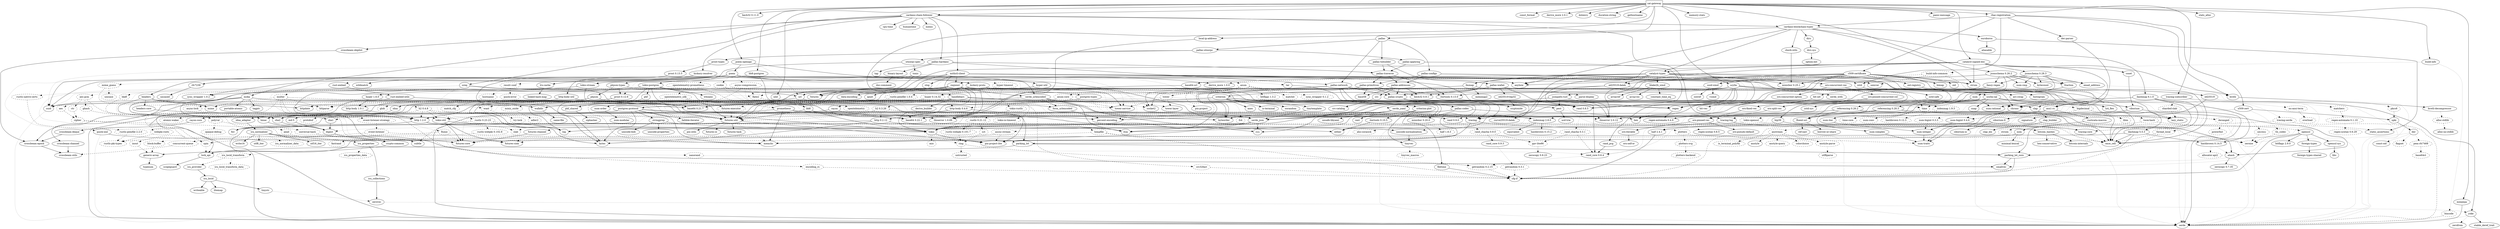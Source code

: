 digraph {
    0 [ label = "cat-gateway" shape = box]
    1 [ label = "anyhow" ]
    2 [ label = "base64 0.22.1" ]
    3 [ label = "bb8" ]
    4 [ label = "bb8-postgres" ]
    5 [ label = "bech32 0.11.0" ]
    6 [ label = "blake2b_simd" ]
    7 [ label = "build-info" ]
    8 [ label = "bytes" ]
    9 [ label = "c509-certificate" ]
    10 [ label = "cardano-blockchain-types" ]
    11 [ label = "cardano-chain-follower" ]
    12 [ label = "catalyst-signed-doc" ]
    13 [ label = "catalyst-types" ]
    14 [ label = "chrono" ]
    15 [ label = "clap" ]
    16 [ label = "const_format" ]
    17 [ label = "cpu-time" ]
    18 [ label = "crossbeam-skiplist" ]
    19 [ label = "dashmap 6.1.0" ]
    20 [ label = "derive_more 2.0.1" ]
    21 [ label = "dotenvy" ]
    22 [ label = "duration-string" ]
    23 [ label = "ed25519-dalek" ]
    24 [ label = "futures" ]
    25 [ label = "gethostname" ]
    26 [ label = "handlebars" ]
    27 [ label = "hex" ]
    28 [ label = "jsonschema 0.26.2" ]
    29 [ label = "local-ip-address" ]
    30 [ label = "memory-stats" ]
    31 [ label = "mime" ]
    32 [ label = "minijinja" ]
    33 [ label = "moka" ]
    34 [ label = "num-bigint 0.4.6" ]
    35 [ label = "num-traits" ]
    36 [ label = "oid-registry" ]
    37 [ label = "openssl" ]
    38 [ label = "pallas" ]
    39 [ label = "pallas-traverse" ]
    40 [ label = "panic-message" ]
    41 [ label = "poem" ]
    42 [ label = "poem-openapi" ]
    43 [ label = "prometheus" ]
    44 [ label = "rand 0.8.5" ]
    45 [ label = "rayon" ]
    46 [ label = "rbac-registration" ]
    47 [ label = "regex" ]
    48 [ label = "rust-embed" ]
    49 [ label = "scylla" ]
    50 [ label = "serde" ]
    51 [ label = "serde_json" ]
    52 [ label = "stats_alloc" ]
    53 [ label = "strum" ]
    54 [ label = "thiserror 1.0.69" ]
    55 [ label = "tokio" ]
    56 [ label = "tokio-postgres" ]
    57 [ label = "tracing" ]
    58 [ label = "tracing-subscriber" ]
    59 [ label = "ulid" ]
    60 [ label = "url" ]
    61 [ label = "uuid" ]
    62 [ label = "x509-cert" ]
    63 [ label = "futures-util" ]
    64 [ label = "parking_lot" ]
    65 [ label = "arrayref" ]
    66 [ label = "arrayvec" ]
    67 [ label = "constant_time_eq" ]
    68 [ label = "bincode" style = dashed]
    69 [ label = "build-info-common" style = dashed]
    70 [ label = "asn1-rs" ]
    71 [ label = "bimap" ]
    72 [ label = "minicbor 0.25.1" ]
    73 [ label = "oid" ]
    74 [ label = "once_cell" ]
    75 [ label = "thiserror 2.0.12" ]
    76 [ label = "cbork-utils" ]
    77 [ label = "dirs" ]
    78 [ label = "ouroboros" ]
    79 [ label = "crossbeam-channel" ]
    80 [ label = "crossbeam-epoch" ]
    81 [ label = "hickory-resolver" ]
    82 [ label = "http 1.2.0" ]
    83 [ label = "humantime" ]
    84 [ label = "memx" ]
    85 [ label = "mithril-client" ]
    86 [ label = "pallas-crypto" ]
    87 [ label = "pallas-hardano" ]
    88 [ label = "tar" ]
    89 [ label = "tracing-log" ]
    90 [ label = "ureq" ]
    91 [ label = "zstd" ]
    92 [ label = "brotli" ]
    93 [ label = "coset" ]
    94 [ label = "jsonpath-rust" ]
    95 [ label = "jsonschema 0.28.3" ]
    96 [ label = "base64-url" ]
    97 [ label = "fluent-uri" ]
    98 [ label = "fmmap" ]
    99 [ label = "orx-concurrent-vec" ]
    100 [ label = "clap_builder" ]
    101 [ label = "crossbeam-utils" ]
    102 [ label = "cfg-if" ]
    103 [ label = "hashbrown 0.14.5" ]
    104 [ label = "lock_api" ]
    105 [ label = "parking_lot_core" ]
    106 [ label = "curve25519-dalek" ]
    107 [ label = "ed25519" ]
    108 [ label = "rand_core 0.6.4" ]
    109 [ label = "sha2" ]
    110 [ label = "subtle" ]
    111 [ label = "zeroize" style = dashed]
    112 [ label = "futures-channel" ]
    113 [ label = "futures-core" ]
    114 [ label = "futures-executor" style = dashed]
    115 [ label = "futures-io" ]
    116 [ label = "futures-sink" ]
    117 [ label = "futures-task" ]
    118 [ label = "derive_builder" ]
    119 [ label = "log" ]
    120 [ label = "num-order" ]
    121 [ label = "pest" ]
    122 [ label = "ahash" ]
    123 [ label = "bytecount" ]
    124 [ label = "email_address" ]
    125 [ label = "fancy-regex" ]
    126 [ label = "fraction" ]
    127 [ label = "idna" ]
    128 [ label = "itoa" ]
    129 [ label = "num-cmp" ]
    130 [ label = "percent-encoding" ]
    131 [ label = "referencing 0.26.2" ]
    132 [ label = "regex-syntax 0.8.5" ]
    133 [ label = "reqwest" ]
    134 [ label = "uuid-simd" ]
    135 [ label = "async-lock" style = dashed]
    136 [ label = "event-listener" style = dashed]
    137 [ label = "portable-atomic" ]
    138 [ label = "smallvec" ]
    139 [ label = "tagptr" ]
    140 [ label = "num-integer" ]
    141 [ label = "bitflags 2.9.0" ]
    142 [ label = "foreign-types" ]
    143 [ label = "libc" ]
    144 [ label = "openssl-sys" ]
    145 [ label = "pallas-addresses" ]
    146 [ label = "pallas-codec" ]
    147 [ label = "pallas-configs" ]
    148 [ label = "pallas-network" ]
    149 [ label = "pallas-primitives" ]
    150 [ label = "pallas-txbuilder" ]
    151 [ label = "pallas-utxorpc" ]
    152 [ label = "itertools 0.13.0" ]
    153 [ label = "async-compression" style = dashed]
    154 [ label = "cookie" style = dashed]
    155 [ label = "headers" ]
    156 [ label = "http-body-util" ]
    157 [ label = "hyper 1.6.0" ]
    158 [ label = "hyper-util" ]
    159 [ label = "mime_guess" style = dashed]
    160 [ label = "multer" style = dashed]
    161 [ label = "opentelemetry" style = dashed]
    162 [ label = "opentelemetry-prometheus" style = dashed]
    163 [ label = "pin-project-lite" ]
    164 [ label = "quick-xml" ]
    165 [ label = "rfc7239" ]
    166 [ label = "serde_urlencoded" ]
    167 [ label = "serde_yaml" ]
    168 [ label = "sync_wrapper 1.0.2" ]
    169 [ label = "tempfile" style = dashed]
    170 [ label = "time" style = dashed]
    171 [ label = "tokio-stream" ]
    172 [ label = "tokio-util" ]
    173 [ label = "wildmatch" ]
    174 [ label = "derive_more 1.0.0" ]
    175 [ label = "indexmap 2.8.0" ]
    176 [ label = "fnv" ]
    177 [ label = "lazy_static" ]
    178 [ label = "memchr" ]
    179 [ label = "protobuf" style = dashed]
    180 [ label = "rand_chacha 0.3.1" style = dashed]
    181 [ label = "either" ]
    182 [ label = "rayon-core" ]
    183 [ label = "der-parser" ]
    184 [ label = "aho-corasick" style = dashed]
    185 [ label = "regex-automata 0.4.9" ]
    186 [ label = "rust-embed-utils" ]
    187 [ label = "walkdir" ]
    188 [ label = "arc-swap" ]
    189 [ label = "byteorder" ]
    190 [ label = "dashmap 5.5.3" ]
    191 [ label = "histogram" ]
    192 [ label = "lz4_flex" ]
    193 [ label = "rand_pcg" ]
    194 [ label = "scylla-cql" ]
    195 [ label = "snap" ]
    196 [ label = "socket2" ]
    197 [ label = "tokio-openssl" style = dashed]
    198 [ label = "ryu" ]
    199 [ label = "mio" style = dashed]
    200 [ label = "fallible-iterator" ]
    201 [ label = "phf" ]
    202 [ label = "postgres-protocol" ]
    203 [ label = "postgres-types" ]
    204 [ label = "rand 0.9.0" ]
    205 [ label = "whoami" ]
    206 [ label = "tracing-core" ]
    207 [ label = "matchers" style = dashed]
    208 [ label = "nu-ansi-term" style = dashed]
    209 [ label = "sharded-slab" style = dashed]
    210 [ label = "thread_local" style = dashed]
    211 [ label = "tracing-serde" style = dashed]
    212 [ label = "form_urlencoded" ]
    213 [ label = "const-oid" ]
    214 [ label = "der" ]
    215 [ label = "sha1" ]
    216 [ label = "signature" ]
    217 [ label = "spki" ]
    218 [ label = "tls_codec" style = dashed]
    219 [ label = "pin-utils" ]
    220 [ label = "slab" style = dashed]
    221 [ label = "semver" ]
    222 [ label = "nom" ]
    223 [ label = "rusticata-macros" ]
    224 [ label = "half 2.4.1" ]
    225 [ label = "dirs-sys" ]
    226 [ label = "aliasable" ]
    227 [ label = "static_assertions" ]
    228 [ label = "hickory-proto" ]
    229 [ label = "lru-cache" ]
    230 [ label = "resolv-conf" style = dashed]
    231 [ label = "rustls 0.21.12" style = dashed]
    232 [ label = "tokio-rustls" style = dashed]
    233 [ label = "flate2" style = dashed]
    234 [ label = "flume" style = dashed]
    235 [ label = "slog" ]
    236 [ label = "cryptoxide" ]
    237 [ label = "binary-layout" ]
    238 [ label = "tap" ]
    239 [ label = "filetime" ]
    240 [ label = "rustls 0.23.23" style = dashed]
    241 [ label = "rustls-native-certs" style = dashed]
    242 [ label = "rustls-pki-types" style = dashed]
    243 [ label = "webpki-roots" style = dashed]
    244 [ label = "zstd-safe" ]
    245 [ label = "alloc-no-stdlib" ]
    246 [ label = "alloc-stdlib" style = dashed]
    247 [ label = "brotli-decompressor" ]
    248 [ label = "ciborium" ]
    249 [ label = "ciborium-io" ]
    250 [ label = "referencing 0.28.3" ]
    251 [ label = "borrow-or-share" ]
    252 [ label = "ref-cast" ]
    253 [ label = "fs4" style = dashed]
    254 [ label = "memmap2" ]
    255 [ label = "parse-display" ]
    256 [ label = "orx-concurrent-option" ]
    257 [ label = "orx-fixed-vec" ]
    258 [ label = "orx-pinned-concurrent-col" ]
    259 [ label = "orx-pinned-vec" ]
    260 [ label = "orx-pseudo-default" ]
    261 [ label = "orx-split-vec" ]
    262 [ label = "anstream" style = dashed]
    263 [ label = "anstyle" ]
    264 [ label = "clap_lex" ]
    265 [ label = "strsim" style = dashed]
    266 [ label = "allocator-api2" style = dashed]
    267 [ label = "scopeguard" ]
    268 [ label = "digest" ]
    269 [ label = "pkcs8" style = dashed]
    270 [ label = "getrandom 0.2.15" style = dashed]
    271 [ label = "num-modular" ]
    272 [ label = "ucd-trie" ]
    273 [ label = "zerocopy 0.7.35" ]
    274 [ label = "bit-set" ]
    275 [ label = "num" ]
    276 [ label = "idna_adapter" ]
    277 [ label = "utf8_iter" ]
    278 [ label = "tower-service" ]
    279 [ label = "outref" ]
    280 [ label = "vsimd" ]
    281 [ label = "event-listener-strategy" style = dashed]
    282 [ label = "concurrent-queue" style = dashed]
    283 [ label = "foreign-types-shared" ]
    284 [ label = "base58" ]
    285 [ label = "bech32 0.9.1" ]
    286 [ label = "crc" ]
    287 [ label = "minicbor 0.20.0" ]
    288 [ label = "num-rational" ]
    289 [ label = "serde_with" ]
    290 [ label = "criterion" ]
    291 [ label = "pallas-wallet" ]
    292 [ label = "pallas-applying" ]
    293 [ label = "prost-types" ]
    294 [ label = "utxorpc-spec" ]
    295 [ label = "aes-gcm" style = dashed]
    296 [ label = "hkdf" style = dashed]
    297 [ label = "hmac" ]
    298 [ label = "base64 0.21.7" ]
    299 [ label = "headers-core" ]
    300 [ label = "httpdate" ]
    301 [ label = "http-body 1.0.1" ]
    302 [ label = "h2 0.4.8" style = dashed]
    303 [ label = "httparse" style = dashed]
    304 [ label = "want" style = dashed]
    305 [ label = "unicase" style = dashed]
    306 [ label = "encoding_rs" style = dashed]
    307 [ label = "spin" style = dashed]
    308 [ label = "opentelemetry_sdk" style = dashed]
    309 [ label = "uncased" ]
    310 [ label = "unsafe-libyaml" ]
    311 [ label = "fastrand" style = dashed]
    312 [ label = "deranged" style = dashed]
    313 [ label = "num-conv" style = dashed]
    314 [ label = "powerfmt" style = dashed]
    315 [ label = "time-core" style = dashed]
    316 [ label = "equivalent" ]
    317 [ label = "hashbrown 0.15.2" ]
    318 [ label = "ppv-lite86" style = dashed]
    319 [ label = "crossbeam-deque" ]
    320 [ label = "same-file" ]
    321 [ label = "twox-hash" style = dashed]
    322 [ label = "bigdecimal" style = dashed]
    323 [ label = "num-bigint 0.3.3" style = dashed]
    324 [ label = "secrecy" style = dashed]
    325 [ label = "stable_deref_trait" ]
    326 [ label = "yoke" ]
    327 [ label = "phf_shared" ]
    328 [ label = "md-5" ]
    329 [ label = "stringprep" ]
    330 [ label = "rand_chacha 0.9.0" style = dashed]
    331 [ label = "rand_core 0.9.3" ]
    332 [ label = "zerocopy 0.8.23" ]
    333 [ label = "regex-automata 0.1.10" style = dashed]
    334 [ label = "overload" style = dashed]
    335 [ label = "flagset" style = dashed]
    336 [ label = "pem-rfc7468" style = dashed]
    337 [ label = "base64ct" style = dashed]
    338 [ label = "minimal-lexical" ]
    339 [ label = "option-ext" ]
    340 [ label = "data-encoding" ]
    341 [ label = "ipnet" ]
    342 [ label = "rustls-pemfile 1.0.4" style = dashed]
    343 [ label = "tinyvec" ]
    344 [ label = "linked-hash-map" ]
    345 [ label = "hostname" style = dashed]
    346 [ label = "quick-error" style = dashed]
    347 [ label = "ring" style = dashed]
    348 [ label = "rustls-webpki 0.101.7" style = dashed]
    349 [ label = "sct" style = dashed]
    350 [ label = "crc32fast" style = dashed]
    351 [ label = "miniz_oxide" style = dashed]
    352 [ label = "nanorand" style = dashed]
    353 [ label = "doc-comment" ]
    354 [ label = "rustls-webpki 0.102.8" style = dashed]
    355 [ label = "rustls-pemfile 2.2.0" style = dashed]
    356 [ label = "zstd-sys" ]
    357 [ label = "ciborium-ll" ]
    358 [ label = "orx-iterable" ]
    359 [ label = "anstyle-parse" style = dashed]
    360 [ label = "anstyle-query" style = dashed]
    361 [ label = "colorchoice" style = dashed]
    362 [ label = "is_terminal_polyfill" style = dashed]
    363 [ label = "utf8parse" style = dashed]
    364 [ label = "block-buffer" style = dashed]
    365 [ label = "crypto-common" ]
    366 [ label = "bit-vec" ]
    367 [ label = "num-complex" ]
    368 [ label = "num-iter" ]
    369 [ label = "icu_normalizer" ]
    370 [ label = "icu_properties" ]
    371 [ label = "crc-catalog" ]
    372 [ label = "half 1.8.3" style = dashed]
    373 [ label = "indexmap 1.9.3" style = dashed]
    374 [ label = "anes" ]
    375 [ label = "cast" ]
    376 [ label = "criterion-plot" ]
    377 [ label = "is-terminal" ]
    378 [ label = "itertools 0.10.5" ]
    379 [ label = "oorandom" ]
    380 [ label = "plotters" style = dashed]
    381 [ label = "tinytemplate" ]
    382 [ label = "bip39" ]
    383 [ label = "ed25519-bip32" ]
    384 [ label = "prost 0.13.5" ]
    385 [ label = "pbjson" ]
    386 [ label = "pbjson-types" ]
    387 [ label = "prost 0.12.6" ]
    388 [ label = "tonic" ]
    389 [ label = "aead" style = dashed]
    390 [ label = "aes" style = dashed]
    391 [ label = "cipher" style = dashed]
    392 [ label = "ctr" style = dashed]
    393 [ label = "ghash" style = dashed]
    394 [ label = "atomic-waker" style = dashed]
    395 [ label = "try-lock" style = dashed]
    396 [ label = "glob" style = dashed]
    397 [ label = "libm" style = dashed]
    398 [ label = "zerofrom" ]
    399 [ label = "siphasher" ]
    400 [ label = "unicode-bidi" ]
    401 [ label = "unicode-normalization" ]
    402 [ label = "unicode-properties" ]
    403 [ label = "getrandom 0.3.1" style = dashed]
    404 [ label = "regex-syntax 0.6.29" style = dashed]
    405 [ label = "tinyvec_macros" style = dashed]
    406 [ label = "match_cfg" style = dashed]
    407 [ label = "untrusted" style = dashed]
    408 [ label = "adler2" style = dashed]
    409 [ label = "orx-self-or" ]
    410 [ label = "generic-array" ]
    411 [ label = "typenum" ]
    412 [ label = "icu_collections" ]
    413 [ label = "icu_normalizer_data" style = dashed]
    414 [ label = "icu_provider" ]
    415 [ label = "utf16_iter" ]
    416 [ label = "write16" ]
    417 [ label = "zerovec" ]
    418 [ label = "icu_locid_transform" style = dashed]
    419 [ label = "icu_properties_data" style = dashed]
    420 [ label = "tinystr" ]
    421 [ label = "hashbrown 0.12.3" style = dashed]
    422 [ label = "plotters-backend" style = dashed]
    423 [ label = "plotters-svg" style = dashed]
    424 [ label = "bitcoin_hashes" ]
    425 [ label = "async-stream" style = dashed]
    426 [ label = "axum" style = dashed]
    427 [ label = "h2 0.3.26" style = dashed]
    428 [ label = "http 0.2.12" ]
    429 [ label = "http-body 0.4.6" ]
    430 [ label = "hyper 0.14.32" style = dashed]
    431 [ label = "hyper-timeout" style = dashed]
    432 [ label = "pin-project" ]
    433 [ label = "tower" style = dashed]
    434 [ label = "tower-layer" ]
    435 [ label = "inout" style = dashed]
    436 [ label = "opaque-debug" style = dashed]
    437 [ label = "polyval" style = dashed]
    438 [ label = "icu_locid" ]
    439 [ label = "writeable" ]
    440 [ label = "icu_locid_transform_data" style = dashed]
    441 [ label = "bitcoin-internals" ]
    442 [ label = "hex-conservative" ]
    443 [ label = "axum-core" style = dashed]
    444 [ label = "bitflags 1.3.2" style = dashed]
    445 [ label = "matchit" style = dashed]
    446 [ label = "sync_wrapper 0.1.2" style = dashed]
    447 [ label = "tokio-io-timeout" style = dashed]
    448 [ label = "universal-hash" style = dashed]
    449 [ label = "litemap" ]
    0 -> 4 [ ]
    0 -> 5 [ ]
    0 -> 7 [ ]
    0 -> 11 [ ]
    0 -> 12 [ ]
    0 -> 16 [ ]
    0 -> 20 [ ]
    0 -> 21 [ ]
    0 -> 22 [ ]
    0 -> 25 [ ]
    0 -> 26 [ ]
    0 -> 28 [ ]
    0 -> 29 [ ]
    0 -> 30 [ ]
    0 -> 32 [ ]
    0 -> 40 [ ]
    0 -> 42 [ ]
    0 -> 46 [ ]
    0 -> 49 [ ]
    0 -> 52 [ ]
    0 -> 58 [ ]
    0 -> 59 [ ]
    3 -> 63 [ ]
    3 -> 55 [ ]
    4 -> 3 [ ]
    4 -> 56 [ ]
    6 -> 65 [ ]
    6 -> 66 [ ]
    6 -> 67 [ ]
    7 -> 68 [ style = dotted]
    7 -> 69 [ style = dotted]
    9 -> 1 [ ]
    9 -> 71 [ ]
    9 -> 23 [ ]
    9 -> 27 [ ]
    9 -> 72 [ ]
    9 -> 73 [ ]
    9 -> 36 [ ]
    9 -> 74 [ ]
    9 -> 47 [ ]
    9 -> 53 [ ]
    9 -> 75 [ ]
    10 -> 1 [ ]
    10 -> 13 [ ]
    10 -> 76 [ ]
    10 -> 19 [ ]
    10 -> 77 [ ]
    10 -> 78 [ ]
    10 -> 38 [ ]
    10 -> 53 [ ]
    11 -> 10 [ ]
    11 -> 17 [ ]
    11 -> 18 [ ]
    11 -> 81 [ ]
    11 -> 83 [ ]
    11 -> 84 [ ]
    11 -> 85 [ ]
    11 -> 33 [ ]
    11 -> 87 [ ]
    11 -> 89 [ ]
    11 -> 90 [ ]
    12 -> 1 [ ]
    12 -> 92 [ ]
    12 -> 13 [ ]
    12 -> 15 [ ]
    12 -> 93 [ ]
    12 -> 24 [ ]
    12 -> 94 [ ]
    12 -> 95 [ ]
    12 -> 53 [ ]
    13 -> 96 [ ]
    13 -> 6 [ ]
    13 -> 14 [ ]
    13 -> 23 [ ]
    13 -> 97 [ ]
    13 -> 98 [ ]
    13 -> 72 [ ]
    13 -> 99 [ ]
    13 -> 86 [ ]
    13 -> 75 [ ]
    13 -> 57 [ ]
    13 -> 61 [ ]
    14 -> 35 [ ]
    14 -> 50 [ style = dotted]
    15 -> 100 [ ]
    18 -> 80 [ ]
    19 -> 103 [ ]
    19 -> 104 [ ]
    19 -> 74 [ ]
    19 -> 105 [ ]
    19 -> 45 [ style = dotted]
    23 -> 106 [ ]
    23 -> 107 [ ]
    23 -> 109 [ ]
    24 -> 114 [ style = dotted]
    26 -> 118 [ ]
    26 -> 119 [ ]
    26 -> 120 [ ]
    26 -> 121 [ ]
    26 -> 51 [ ]
    28 -> 123 [ ]
    28 -> 124 [ ]
    28 -> 125 [ ]
    28 -> 126 [ ]
    28 -> 129 [ ]
    28 -> 131 [ ]
    28 -> 133 [ style = dotted]
    28 -> 134 [ ]
    29 -> 54 [ ]
    32 -> 50 [ ]
    33 -> 135 [ style = dotted]
    33 -> 79 [ ]
    33 -> 80 [ ]
    33 -> 63 [ style = dotted]
    33 -> 64 [ ]
    33 -> 137 [ ]
    33 -> 139 [ ]
    33 -> 54 [ ]
    33 -> 61 [ ]
    34 -> 140 [ ]
    36 -> 70 [ ]
    37 -> 141 [ ]
    37 -> 102 [ ]
    37 -> 142 [ ]
    37 -> 74 [ ]
    37 -> 144 [ ]
    38 -> 147 [ ]
    38 -> 148 [ ]
    38 -> 150 [ ]
    38 -> 151 [ ]
    39 -> 152 [ ]
    39 -> 145 [ ]
    39 -> 149 [ ]
    41 -> 153 [ style = dotted]
    41 -> 14 [ style = dotted]
    41 -> 154 [ style = dotted]
    41 -> 155 [ ]
    41 -> 27 [ style = dotted]
    41 -> 156 [ ]
    41 -> 158 [ ]
    41 -> 159 [ style = dotted]
    41 -> 160 [ style = dotted]
    41 -> 162 [ style = dotted]
    41 -> 164 [ style = dotted]
    41 -> 47 [ ]
    41 -> 165 [ ]
    41 -> 48 [ style = dotted]
    41 -> 51 [ ]
    41 -> 166 [ ]
    41 -> 167 [ style = dotted]
    41 -> 168 [ ]
    41 -> 169 [ style = dotted]
    41 -> 171 [ style = dotted]
    41 -> 173 [ ]
    42 -> 174 [ ]
    42 -> 41 [ ]
    42 -> 60 [ style = dotted]
    42 -> 61 [ style = dotted]
    43 -> 176 [ ]
    43 -> 177 [ ]
    43 -> 178 [ ]
    43 -> 64 [ ]
    43 -> 179 [ style = dotted]
    43 -> 54 [ ]
    44 -> 180 [ style = dotted]
    45 -> 181 [ ]
    45 -> 182 [ ]
    46 -> 92 [ ]
    46 -> 9 [ ]
    46 -> 10 [ ]
    46 -> 183 [ ]
    46 -> 62 [ ]
    46 -> 91 [ ]
    47 -> 185 [ ]
    48 -> 186 [ ]
    49 -> 188 [ ]
    49 -> 2 [ style = dotted]
    49 -> 190 [ ]
    49 -> 24 [ ]
    49 -> 191 [ ]
    49 -> 152 [ ]
    49 -> 177 [ ]
    49 -> 44 [ ]
    49 -> 193 [ ]
    49 -> 194 [ ]
    49 -> 167 [ style = dotted]
    49 -> 196 [ ]
    49 -> 197 [ style = dotted]
    49 -> 57 [ ]
    49 -> 60 [ style = dotted]
    51 -> 128 [ ]
    51 -> 178 [ ]
    51 -> 198 [ ]
    51 -> 50 [ ]
    55 -> 8 [ style = dotted]
    55 -> 199 [ style = dotted]
    55 -> 64 [ style = dotted]
    55 -> 163 [ ]
    56 -> 63 [ ]
    56 -> 119 [ ]
    56 -> 130 [ ]
    56 -> 201 [ ]
    56 -> 203 [ ]
    56 -> 172 [ ]
    56 -> 205 [ ]
    57 -> 119 [ style = dotted]
    57 -> 163 [ ]
    57 -> 206 [ ]
    58 -> 207 [ style = dotted]
    58 -> 208 [ style = dotted]
    58 -> 47 [ style = dotted]
    58 -> 51 [ style = dotted]
    58 -> 209 [ style = dotted]
    58 -> 138 [ style = dotted]
    58 -> 210 [ style = dotted]
    58 -> 170 [ style = dotted]
    58 -> 57 [ style = dotted]
    58 -> 89 [ style = dotted]
    58 -> 211 [ style = dotted]
    59 -> 204 [ style = dotted]
    59 -> 61 [ style = dotted]
    60 -> 212 [ ]
    60 -> 127 [ ]
    61 -> 50 [ style = dotted]
    62 -> 215 [ style = dotted]
    62 -> 216 [ style = dotted]
    62 -> 217 [ ]
    62 -> 218 [ style = dotted]
    63 -> 112 [ style = dotted]
    63 -> 115 [ style = dotted]
    63 -> 117 [ ]
    63 -> 178 [ style = dotted]
    63 -> 163 [ ]
    63 -> 219 [ ]
    63 -> 220 [ style = dotted]
    64 -> 104 [ ]
    64 -> 105 [ ]
    68 -> 50 [ style = dashed]
    69 -> 14 [ style = dashed]
    69 -> 174 [ style = dashed]
    69 -> 221 [ style = dashed]
    70 -> 35 [ ]
    70 -> 223 [ ]
    70 -> 54 [ ]
    72 -> 224 [ style = dotted]
    76 -> 72 [ ]
    77 -> 225 [ ]
    78 -> 226 [ ]
    78 -> 227 [ ]
    79 -> 101 [ ]
    80 -> 101 [ ]
    81 -> 228 [ ]
    81 -> 229 [ ]
    81 -> 230 [ style = dotted]
    82 -> 8 [ ]
    82 -> 176 [ ]
    82 -> 128 [ ]
    85 -> 1 [ ]
    85 -> 14 [ ]
    85 -> 233 [ style = dotted]
    85 -> 234 [ style = dotted]
    85 -> 24 [ ]
    85 -> 133 [ ]
    85 -> 221 [ ]
    85 -> 235 [ ]
    85 -> 53 [ ]
    85 -> 88 [ style = dotted]
    85 -> 75 [ ]
    85 -> 55 [ ]
    85 -> 61 [ ]
    85 -> 91 [ style = dotted]
    86 -> 236 [ ]
    86 -> 146 [ ]
    86 -> 108 [ ]
    87 -> 237 [ ]
    87 -> 148 [ ]
    87 -> 39 [ ]
    87 -> 238 [ ]
    88 -> 239 [ ]
    89 -> 119 [ ]
    89 -> 206 [ ]
    90 -> 2 [ ]
    90 -> 233 [ style = dotted]
    90 -> 240 [ style = dotted]
    90 -> 241 [ style = dotted]
    90 -> 60 [ ]
    90 -> 243 [ style = dotted]
    91 -> 244 [ ]
    92 -> 247 [ ]
    93 -> 248 [ ]
    94 -> 121 [ ]
    94 -> 47 [ ]
    94 -> 51 [ ]
    95 -> 123 [ ]
    95 -> 124 [ ]
    95 -> 125 [ ]
    95 -> 126 [ ]
    95 -> 129 [ ]
    95 -> 250 [ ]
    95 -> 133 [ style = dotted]
    95 -> 134 [ ]
    96 -> 2 [ ]
    97 -> 251 [ ]
    97 -> 252 [ ]
    97 -> 50 [ style = dotted]
    98 -> 189 [ ]
    98 -> 253 [ style = dotted]
    98 -> 254 [ ]
    98 -> 255 [ ]
    99 -> 256 [ ]
    99 -> 258 [ ]
    99 -> 50 [ style = dotted]
    100 -> 262 [ style = dotted]
    100 -> 264 [ ]
    100 -> 265 [ style = dotted]
    103 -> 122 [ style = dotted]
    103 -> 266 [ style = dotted]
    104 -> 267 [ ]
    105 -> 102 [ ]
    105 -> 138 [ ]
    106 -> 268 [ style = dotted]
    106 -> 111 [ style = dotted]
    107 -> 269 [ style = dotted]
    107 -> 50 [ style = dotted]
    107 -> 216 [ ]
    108 -> 270 [ style = dotted]
    109 -> 268 [ ]
    112 -> 113 [ ]
    112 -> 116 [ style = dotted]
    114 -> 63 [ style = dashed]
    120 -> 271 [ ]
    121 -> 178 [ style = dotted]
    121 -> 75 [ style = dotted]
    121 -> 272 [ ]
    122 -> 270 [ style = dotted]
    122 -> 50 [ style = dotted]
    122 -> 273 [ ]
    124 -> 50 [ style = dotted]
    125 -> 274 [ ]
    125 -> 185 [ ]
    126 -> 177 [ style = dotted]
    126 -> 275 [ ]
    127 -> 276 [ ]
    131 -> 122 [ ]
    131 -> 97 [ ]
    131 -> 74 [ ]
    131 -> 130 [ ]
    131 -> 51 [ ]
    133 -> 2 [ ]
    133 -> 63 [ ]
    133 -> 82 [ ]
    133 -> 51 [ style = dotted]
    133 -> 166 [ ]
    133 -> 168 [ ]
    133 -> 278 [ ]
    133 -> 60 [ ]
    134 -> 279 [ ]
    134 -> 61 [ style = dotted]
    134 -> 280 [ ]
    135 -> 281 [ style = dashed]
    136 -> 282 [ style = dashed]
    136 -> 163 [ style = dashed]
    140 -> 35 [ ]
    142 -> 283 [ ]
    144 -> 143 [ ]
    145 -> 284 [ ]
    145 -> 285 [ ]
    145 -> 286 [ ]
    145 -> 86 [ ]
    146 -> 27 [ ]
    146 -> 287 [ ]
    146 -> 50 [ ]
    146 -> 54 [ ]
    147 -> 288 [ ]
    147 -> 145 [ ]
    147 -> 149 [ ]
    147 -> 289 [ ]
    148 -> 189 [ ]
    148 -> 152 [ ]
    148 -> 86 [ ]
    148 -> 44 [ ]
    148 -> 196 [ ]
    148 -> 55 [ ]
    148 -> 57 [ ]
    149 -> 284 [ ]
    149 -> 285 [ ]
    149 -> 290 [ ]
    149 -> 119 [ ]
    149 -> 86 [ ]
    150 -> 39 [ ]
    150 -> 291 [ ]
    151 -> 292 [ ]
    151 -> 293 [ ]
    151 -> 294 [ ]
    152 -> 181 [ ]
    153 -> 92 [ style = dotted]
    153 -> 233 [ style = dotted]
    153 -> 113 [ style = dashed]
    153 -> 178 [ style = dashed]
    153 -> 55 [ style = dotted]
    154 -> 295 [ style = dotted]
    154 -> 2 [ style = dotted]
    154 -> 296 [ style = dotted]
    154 -> 130 [ style = dotted]
    154 -> 44 [ style = dotted]
    154 -> 109 [ style = dotted]
    154 -> 170 [ style = dashed]
    155 -> 298 [ ]
    155 -> 299 [ ]
    155 -> 300 [ ]
    155 -> 31 [ ]
    155 -> 215 [ ]
    156 -> 63 [ ]
    156 -> 301 [ ]
    157 -> 63 [ style = dotted]
    157 -> 302 [ style = dotted]
    157 -> 301 [ ]
    157 -> 303 [ style = dotted]
    157 -> 300 [ style = dotted]
    157 -> 304 [ style = dotted]
    158 -> 157 [ ]
    158 -> 196 [ style = dotted]
    158 -> 278 [ style = dotted]
    159 -> 31 [ style = dashed]
    159 -> 305 [ style = dashed]
    160 -> 306 [ style = dashed]
    160 -> 63 [ style = dashed]
    160 -> 82 [ style = dashed]
    160 -> 303 [ style = dashed]
    160 -> 31 [ style = dashed]
    160 -> 307 [ style = dashed]
    160 -> 55 [ style = dotted]
    161 -> 113 [ style = dotted]
    161 -> 116 [ style = dotted]
    161 -> 75 [ style = dotted]
    161 -> 57 [ style = dotted]
    162 -> 308 [ style = dashed]
    162 -> 43 [ style = dashed]
    164 -> 178 [ ]
    164 -> 50 [ style = dotted]
    165 -> 309 [ ]
    166 -> 212 [ ]
    166 -> 128 [ ]
    166 -> 198 [ ]
    166 -> 50 [ ]
    167 -> 175 [ ]
    167 -> 128 [ ]
    167 -> 198 [ ]
    167 -> 310 [ ]
    168 -> 113 [ style = dotted]
    169 -> 102 [ style = dashed]
    169 -> 311 [ style = dashed]
    169 -> 74 [ style = dashed]
    170 -> 312 [ style = dashed]
    170 -> 128 [ style = dotted]
    170 -> 313 [ style = dashed]
    170 -> 315 [ style = dashed]
    171 -> 113 [ ]
    171 -> 55 [ ]
    172 -> 113 [ ]
    172 -> 116 [ ]
    172 -> 55 [ ]
    175 -> 316 [ ]
    175 -> 317 [ ]
    175 -> 50 [ style = dotted]
    180 -> 318 [ style = dashed]
    180 -> 108 [ style = dashed]
    182 -> 319 [ ]
    183 -> 70 [ ]
    184 -> 178 [ style = dotted]
    185 -> 184 [ style = dotted]
    185 -> 132 [ style = dotted]
    186 -> 109 [ ]
    186 -> 187 [ ]
    187 -> 320 [ ]
    190 -> 103 [ ]
    190 -> 104 [ ]
    190 -> 74 [ ]
    190 -> 105 [ ]
    192 -> 321 [ style = dotted]
    193 -> 108 [ ]
    194 -> 322 [ style = dotted]
    194 -> 189 [ ]
    194 -> 14 [ style = dotted]
    194 -> 192 [ ]
    194 -> 323 [ style = dotted]
    194 -> 324 [ style = dotted]
    194 -> 195 [ ]
    194 -> 75 [ ]
    194 -> 170 [ style = dotted]
    194 -> 55 [ ]
    194 -> 61 [ ]
    194 -> 326 [ ]
    197 -> 37 [ style = dashed]
    197 -> 55 [ style = dashed]
    201 -> 327 [ ]
    202 -> 2 [ ]
    202 -> 189 [ ]
    202 -> 8 [ ]
    202 -> 200 [ ]
    202 -> 297 [ ]
    202 -> 328 [ ]
    202 -> 178 [ ]
    202 -> 204 [ ]
    202 -> 109 [ ]
    202 -> 329 [ ]
    203 -> 14 [ style = dotted]
    203 -> 202 [ ]
    203 -> 51 [ style = dotted]
    203 -> 170 [ style = dotted]
    203 -> 61 [ style = dotted]
    204 -> 330 [ style = dotted]
    206 -> 74 [ style = dotted]
    207 -> 333 [ style = dashed]
    208 -> 334 [ style = dashed]
    209 -> 177 [ style = dashed]
    210 -> 102 [ style = dashed]
    210 -> 74 [ style = dashed]
    211 -> 50 [ style = dashed]
    211 -> 206 [ style = dashed]
    212 -> 130 [ ]
    214 -> 213 [ style = dotted]
    214 -> 335 [ style = dotted]
    214 -> 336 [ style = dotted]
    214 -> 111 [ style = dotted]
    215 -> 268 [ ]
    216 -> 108 [ style = dotted]
    217 -> 214 [ ]
    218 -> 111 [ style = dashed]
    221 -> 50 [ style = dotted]
    222 -> 178 [ ]
    222 -> 338 [ ]
    223 -> 222 [ ]
    224 -> 102 [ ]
    225 -> 339 [ ]
    228 -> 340 [ ]
    228 -> 63 [ ]
    228 -> 341 [ ]
    228 -> 44 [ ]
    228 -> 342 [ style = dotted]
    228 -> 54 [ ]
    228 -> 343 [ ]
    228 -> 232 [ style = dotted]
    228 -> 57 [ ]
    228 -> 60 [ ]
    229 -> 344 [ ]
    230 -> 345 [ style = dotted]
    230 -> 346 [ style = dashed]
    231 -> 119 [ style = dotted]
    231 -> 348 [ style = dashed]
    231 -> 349 [ style = dashed]
    232 -> 231 [ style = dashed]
    232 -> 55 [ style = dashed]
    233 -> 350 [ style = dashed]
    233 -> 351 [ style = dotted]
    234 -> 113 [ style = dotted]
    234 -> 116 [ style = dotted]
    234 -> 352 [ style = dotted]
    234 -> 307 [ style = dashed]
    237 -> 353 [ ]
    239 -> 102 [ ]
    240 -> 119 [ style = dotted]
    240 -> 74 [ style = dashed]
    240 -> 354 [ style = dashed]
    240 -> 110 [ style = dashed]
    240 -> 111 [ style = dashed]
    241 -> 355 [ style = dashed]
    243 -> 242 [ style = dashed]
    244 -> 356 [ ]
    246 -> 245 [ style = dashed]
    247 -> 246 [ style = dotted]
    248 -> 357 [ ]
    248 -> 50 [ ]
    250 -> 122 [ ]
    250 -> 97 [ ]
    250 -> 74 [ ]
    250 -> 130 [ ]
    250 -> 51 [ ]
    253 -> 55 [ style = dotted]
    255 -> 47 [ style = dotted]
    257 -> 259 [ ]
    258 -> 257 [ ]
    258 -> 261 [ ]
    259 -> 358 [ ]
    259 -> 260 [ ]
    261 -> 259 [ ]
    262 -> 263 [ style = dashed]
    262 -> 359 [ style = dashed]
    262 -> 360 [ style = dotted]
    262 -> 361 [ style = dashed]
    262 -> 362 [ style = dashed]
    268 -> 364 [ style = dotted]
    268 -> 365 [ ]
    268 -> 110 [ style = dotted]
    269 -> 217 [ style = dashed]
    270 -> 102 [ style = dashed]
    274 -> 366 [ ]
    275 -> 367 [ ]
    275 -> 368 [ ]
    275 -> 288 [ ]
    276 -> 369 [ ]
    281 -> 136 [ style = dashed]
    282 -> 101 [ style = dashed]
    286 -> 371 [ ]
    287 -> 372 [ style = dotted]
    288 -> 34 [ style = dotted]
    289 -> 2 [ style = dotted]
    289 -> 14 [ style = dotted]
    289 -> 27 [ style = dotted]
    289 -> 373 [ style = dotted]
    289 -> 175 [ style = dotted]
    289 -> 51 [ style = dotted]
    289 -> 170 [ style = dotted]
    290 -> 374 [ ]
    290 -> 248 [ ]
    290 -> 15 [ ]
    290 -> 376 [ ]
    290 -> 377 [ ]
    290 -> 74 [ ]
    290 -> 379 [ ]
    290 -> 380 [ style = dotted]
    290 -> 45 [ style = dotted]
    290 -> 47 [ ]
    290 -> 381 [ ]
    290 -> 187 [ ]
    291 -> 285 [ ]
    291 -> 382 [ ]
    291 -> 383 [ ]
    291 -> 86 [ ]
    291 -> 44 [ ]
    292 -> 39 [ ]
    292 -> 44 [ ]
    293 -> 384 [ ]
    294 -> 386 [ ]
    294 -> 388 [ ]
    295 -> 389 [ style = dashed]
    295 -> 390 [ style = dotted]
    295 -> 392 [ style = dashed]
    295 -> 393 [ style = dashed]
    296 -> 297 [ style = dashed]
    297 -> 268 [ ]
    299 -> 82 [ ]
    301 -> 82 [ ]
    302 -> 394 [ style = dashed]
    302 -> 82 [ style = dashed]
    302 -> 175 [ style = dashed]
    302 -> 220 [ style = dashed]
    302 -> 172 [ style = dashed]
    302 -> 57 [ style = dashed]
    304 -> 395 [ style = dashed]
    306 -> 102 [ style = dashed]
    307 -> 104 [ style = dotted]
    308 -> 114 [ style = dashed]
    308 -> 396 [ style = dotted]
    308 -> 161 [ style = dashed]
    312 -> 314 [ style = dotted]
    312 -> 50 [ style = dotted]
    318 -> 332 [ style = dashed]
    319 -> 80 [ ]
    321 -> 102 [ style = dashed]
    321 -> 227 [ style = dashed]
    322 -> 397 [ style = dashed]
    322 -> 34 [ style = dashed]
    323 -> 140 [ style = dashed]
    324 -> 111 [ style = dashed]
    326 -> 50 [ style = dotted]
    326 -> 325 [ ]
    326 -> 398 [ style = dotted]
    327 -> 399 [ ]
    328 -> 268 [ ]
    329 -> 400 [ ]
    329 -> 401 [ ]
    329 -> 402 [ ]
    330 -> 318 [ style = dashed]
    330 -> 331 [ style = dashed]
    331 -> 403 [ style = dotted]
    333 -> 404 [ style = dotted]
    336 -> 337 [ style = dashed]
    342 -> 298 [ style = dashed]
    343 -> 405 [ style = dotted]
    345 -> 406 [ style = dashed]
    347 -> 270 [ style = dashed]
    347 -> 407 [ style = dashed]
    348 -> 347 [ style = dashed]
    349 -> 347 [ style = dashed]
    350 -> 102 [ style = dashed]
    351 -> 408 [ style = dashed]
    352 -> 270 [ style = dotted]
    354 -> 347 [ style = dotted]
    354 -> 242 [ style = dashed]
    355 -> 242 [ style = dashed]
    357 -> 249 [ ]
    357 -> 224 [ ]
    358 -> 409 [ ]
    359 -> 363 [ style = dotted]
    364 -> 410 [ style = dashed]
    365 -> 410 [ ]
    365 -> 108 [ style = dotted]
    367 -> 35 [ ]
    368 -> 140 [ ]
    369 -> 413 [ style = dotted]
    369 -> 370 [ ]
    369 -> 138 [ ]
    369 -> 415 [ ]
    369 -> 277 [ ]
    369 -> 416 [ ]
    370 -> 412 [ ]
    370 -> 418 [ style = dotted]
    370 -> 419 [ style = dotted]
    373 -> 421 [ style = dashed]
    373 -> 50 [ style = dotted]
    376 -> 375 [ ]
    376 -> 378 [ ]
    378 -> 181 [ ]
    380 -> 35 [ style = dashed]
    380 -> 423 [ style = dotted]
    381 -> 51 [ ]
    382 -> 424 [ ]
    382 -> 108 [ style = dotted]
    382 -> 50 [ style = dotted]
    382 -> 401 [ style = dotted]
    383 -> 236 [ ]
    384 -> 8 [ ]
    385 -> 298 [ ]
    385 -> 50 [ ]
    386 -> 14 [ ]
    386 -> 385 [ ]
    386 -> 387 [ ]
    387 -> 8 [ ]
    388 -> 425 [ style = dotted]
    388 -> 426 [ style = dotted]
    388 -> 298 [ ]
    388 -> 431 [ style = dotted]
    388 -> 387 [ style = dotted]
    388 -> 171 [ ]
    389 -> 365 [ style = dashed]
    390 -> 391 [ style = dashed]
    391 -> 365 [ style = dashed]
    391 -> 435 [ style = dashed]
    392 -> 391 [ style = dashed]
    393 -> 437 [ style = dashed]
    401 -> 343 [ ]
    403 -> 102 [ style = dashed]
    410 -> 411 [ ]
    412 -> 417 [ ]
    414 -> 438 [ ]
    417 -> 326 [ style = dotted]
    418 -> 440 [ style = dotted]
    418 -> 414 [ style = dashed]
    420 -> 417 [ style = dotted]
    423 -> 422 [ style = dashed]
    424 -> 441 [ ]
    424 -> 442 [ ]
    425 -> 113 [ style = dashed]
    425 -> 163 [ style = dashed]
    426 -> 443 [ style = dashed]
    426 -> 444 [ style = dashed]
    426 -> 430 [ style = dashed]
    426 -> 445 [ style = dashed]
    426 -> 130 [ style = dashed]
    426 -> 446 [ style = dashed]
    426 -> 433 [ style = dashed]
    427 -> 63 [ style = dashed]
    427 -> 428 [ style = dashed]
    427 -> 175 [ style = dashed]
    427 -> 172 [ style = dashed]
    427 -> 57 [ style = dashed]
    428 -> 8 [ ]
    428 -> 176 [ ]
    428 -> 128 [ ]
    429 -> 428 [ ]
    429 -> 163 [ ]
    430 -> 427 [ style = dotted]
    430 -> 429 [ style = dashed]
    430 -> 303 [ style = dashed]
    430 -> 300 [ style = dashed]
    430 -> 196 [ style = dotted]
    430 -> 278 [ style = dashed]
    430 -> 304 [ style = dashed]
    431 -> 430 [ style = dashed]
    431 -> 447 [ style = dashed]
    433 -> 63 [ style = dotted]
    433 -> 373 [ style = dotted]
    433 -> 432 [ style = dotted]
    433 -> 44 [ style = dotted]
    433 -> 172 [ style = dotted]
    433 -> 434 [ style = dashed]
    433 -> 278 [ style = dashed]
    433 -> 57 [ style = dotted]
    435 -> 410 [ style = dashed]
    437 -> 436 [ style = dashed]
    437 -> 448 [ style = dashed]
    438 -> 449 [ ]
    438 -> 420 [ ]
    438 -> 439 [ ]
    443 -> 63 [ style = dashed]
    443 -> 429 [ style = dashed]
    443 -> 31 [ style = dashed]
    443 -> 434 [ style = dashed]
    443 -> 278 [ style = dashed]
    447 -> 55 [ style = dashed]
    448 -> 365 [ style = dashed]
    448 -> 110 [ style = dashed]
}

